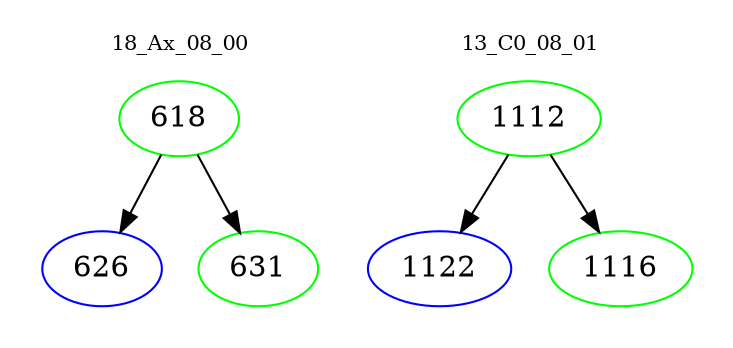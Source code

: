digraph{
subgraph cluster_0 {
color = white
label = "18_Ax_08_00";
fontsize=10;
T0_618 [label="618", color="green"]
T0_618 -> T0_626 [color="black"]
T0_626 [label="626", color="blue"]
T0_618 -> T0_631 [color="black"]
T0_631 [label="631", color="green"]
}
subgraph cluster_1 {
color = white
label = "13_C0_08_01";
fontsize=10;
T1_1112 [label="1112", color="green"]
T1_1112 -> T1_1122 [color="black"]
T1_1122 [label="1122", color="blue"]
T1_1112 -> T1_1116 [color="black"]
T1_1116 [label="1116", color="green"]
}
}
